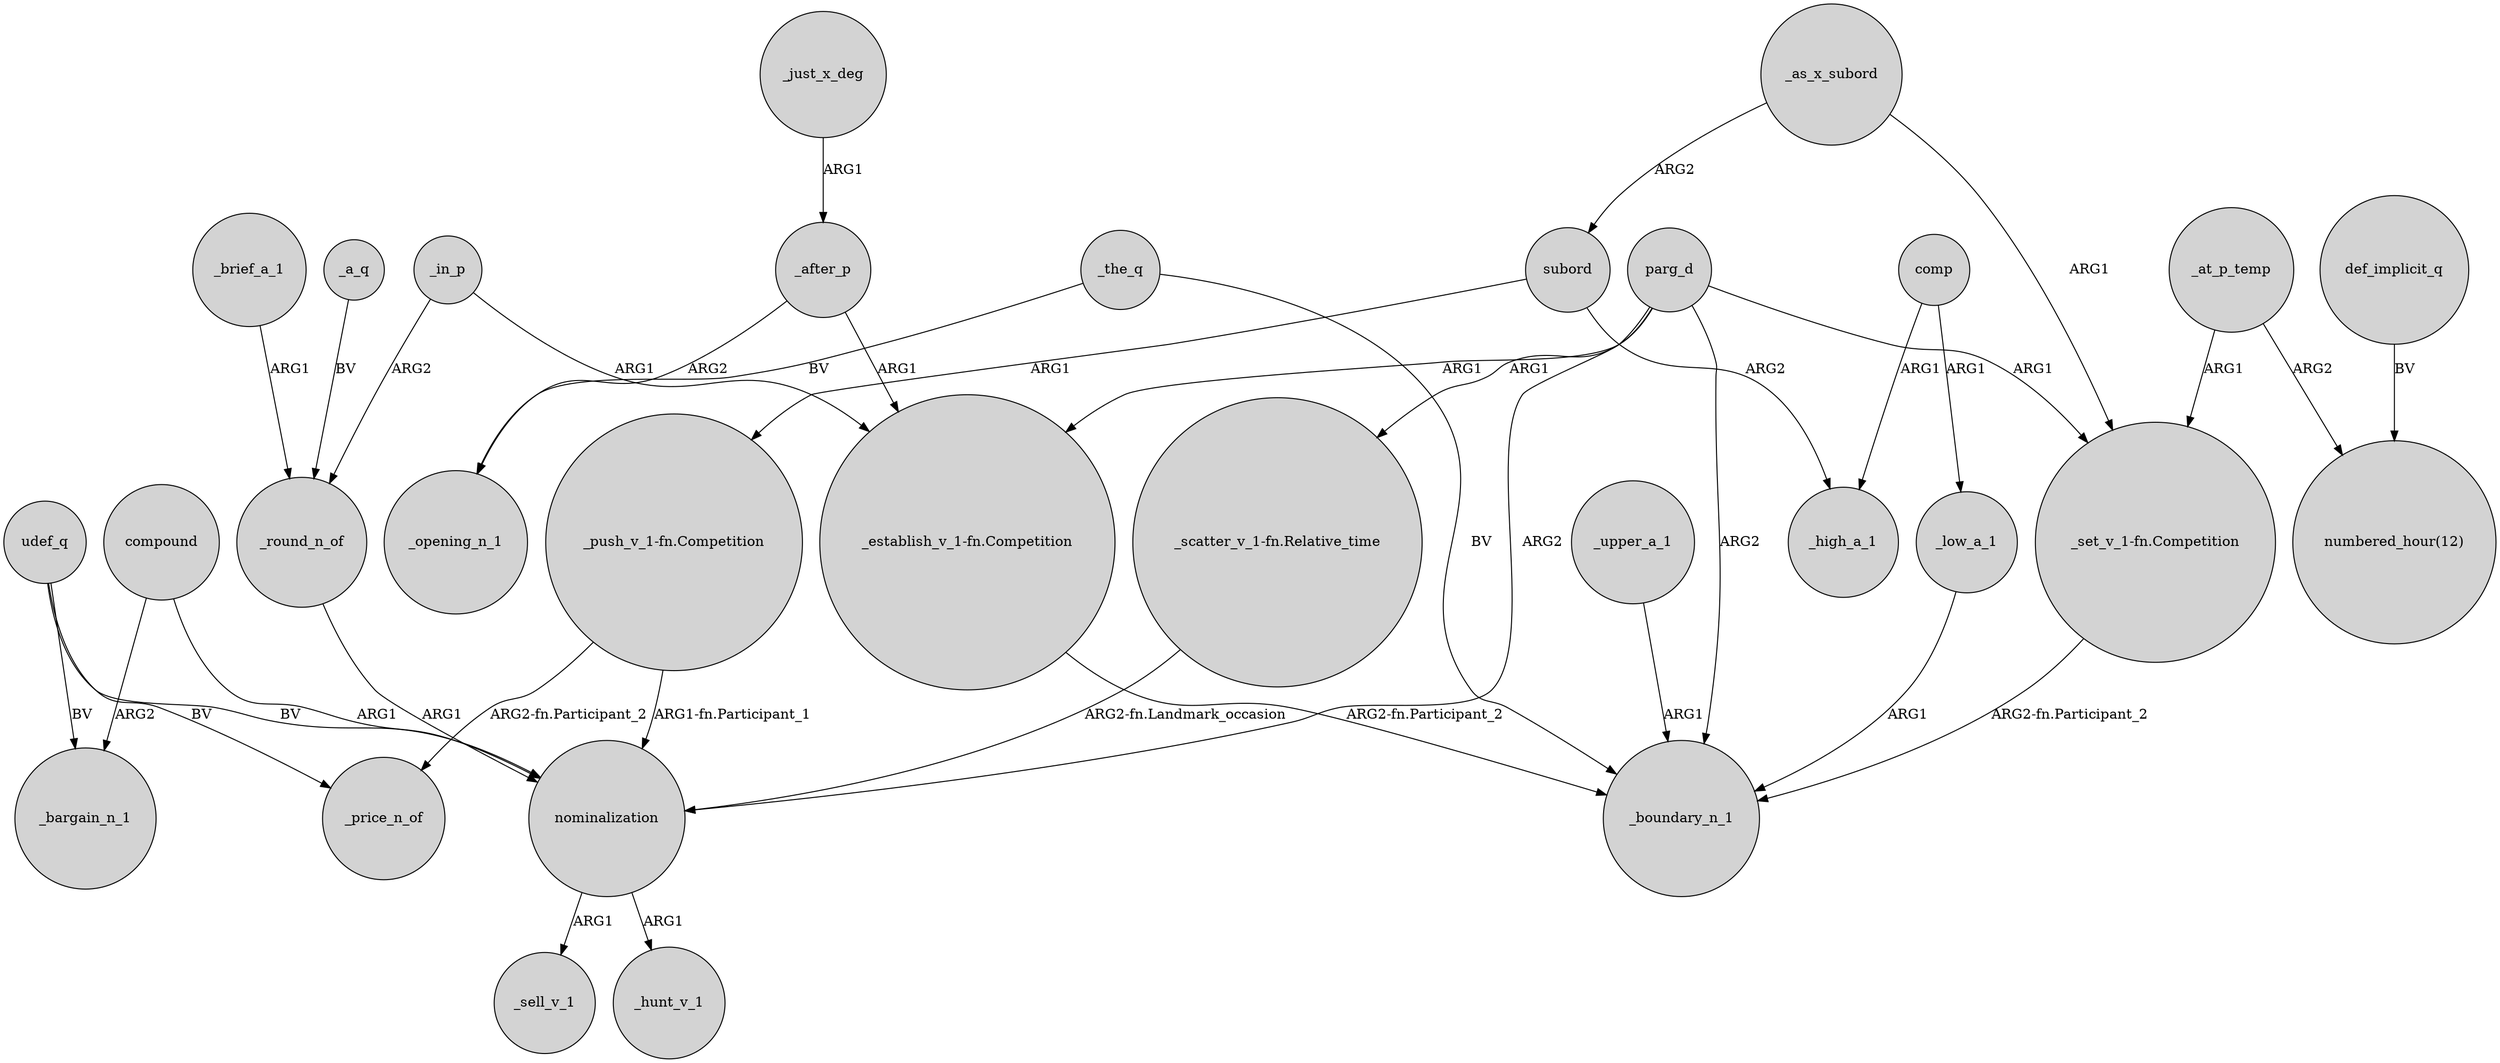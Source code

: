 digraph {
	node [shape=circle style=filled]
	_round_n_of -> nominalization [label=ARG1]
	"_push_v_1-fn.Competition" -> nominalization [label="ARG1-fn.Participant_1"]
	comp -> _low_a_1 [label=ARG1]
	def_implicit_q -> "numbered_hour(12)" [label=BV]
	_the_q -> _boundary_n_1 [label=BV]
	_as_x_subord -> subord [label=ARG2]
	"_push_v_1-fn.Competition" -> _price_n_of [label="ARG2-fn.Participant_2"]
	udef_q -> _price_n_of [label=BV]
	udef_q -> nominalization [label=BV]
	_in_p -> _round_n_of [label=ARG2]
	subord -> "_push_v_1-fn.Competition" [label=ARG1]
	_low_a_1 -> _boundary_n_1 [label=ARG1]
	_as_x_subord -> "_set_v_1-fn.Competition" [label=ARG1]
	udef_q -> _bargain_n_1 [label=BV]
	"_scatter_v_1-fn.Relative_time" -> nominalization [label="ARG2-fn.Landmark_occasion"]
	_at_p_temp -> "_set_v_1-fn.Competition" [label=ARG1]
	_brief_a_1 -> _round_n_of [label=ARG1]
	compound -> nominalization [label=ARG1]
	_just_x_deg -> _after_p [label=ARG1]
	subord -> _high_a_1 [label=ARG2]
	"_set_v_1-fn.Competition" -> _boundary_n_1 [label="ARG2-fn.Participant_2"]
	comp -> _high_a_1 [label=ARG1]
	_in_p -> "_establish_v_1-fn.Competition" [label=ARG1]
	_after_p -> "_establish_v_1-fn.Competition" [label=ARG1]
	nominalization -> _sell_v_1 [label=ARG1]
	parg_d -> "_scatter_v_1-fn.Relative_time" [label=ARG1]
	parg_d -> "_set_v_1-fn.Competition" [label=ARG1]
	"_establish_v_1-fn.Competition" -> _boundary_n_1 [label="ARG2-fn.Participant_2"]
	parg_d -> _boundary_n_1 [label=ARG2]
	_upper_a_1 -> _boundary_n_1 [label=ARG1]
	parg_d -> "_establish_v_1-fn.Competition" [label=ARG1]
	_the_q -> _opening_n_1 [label=BV]
	nominalization -> _hunt_v_1 [label=ARG1]
	_a_q -> _round_n_of [label=BV]
	_at_p_temp -> "numbered_hour(12)" [label=ARG2]
	_after_p -> _opening_n_1 [label=ARG2]
	compound -> _bargain_n_1 [label=ARG2]
	parg_d -> nominalization [label=ARG2]
}
